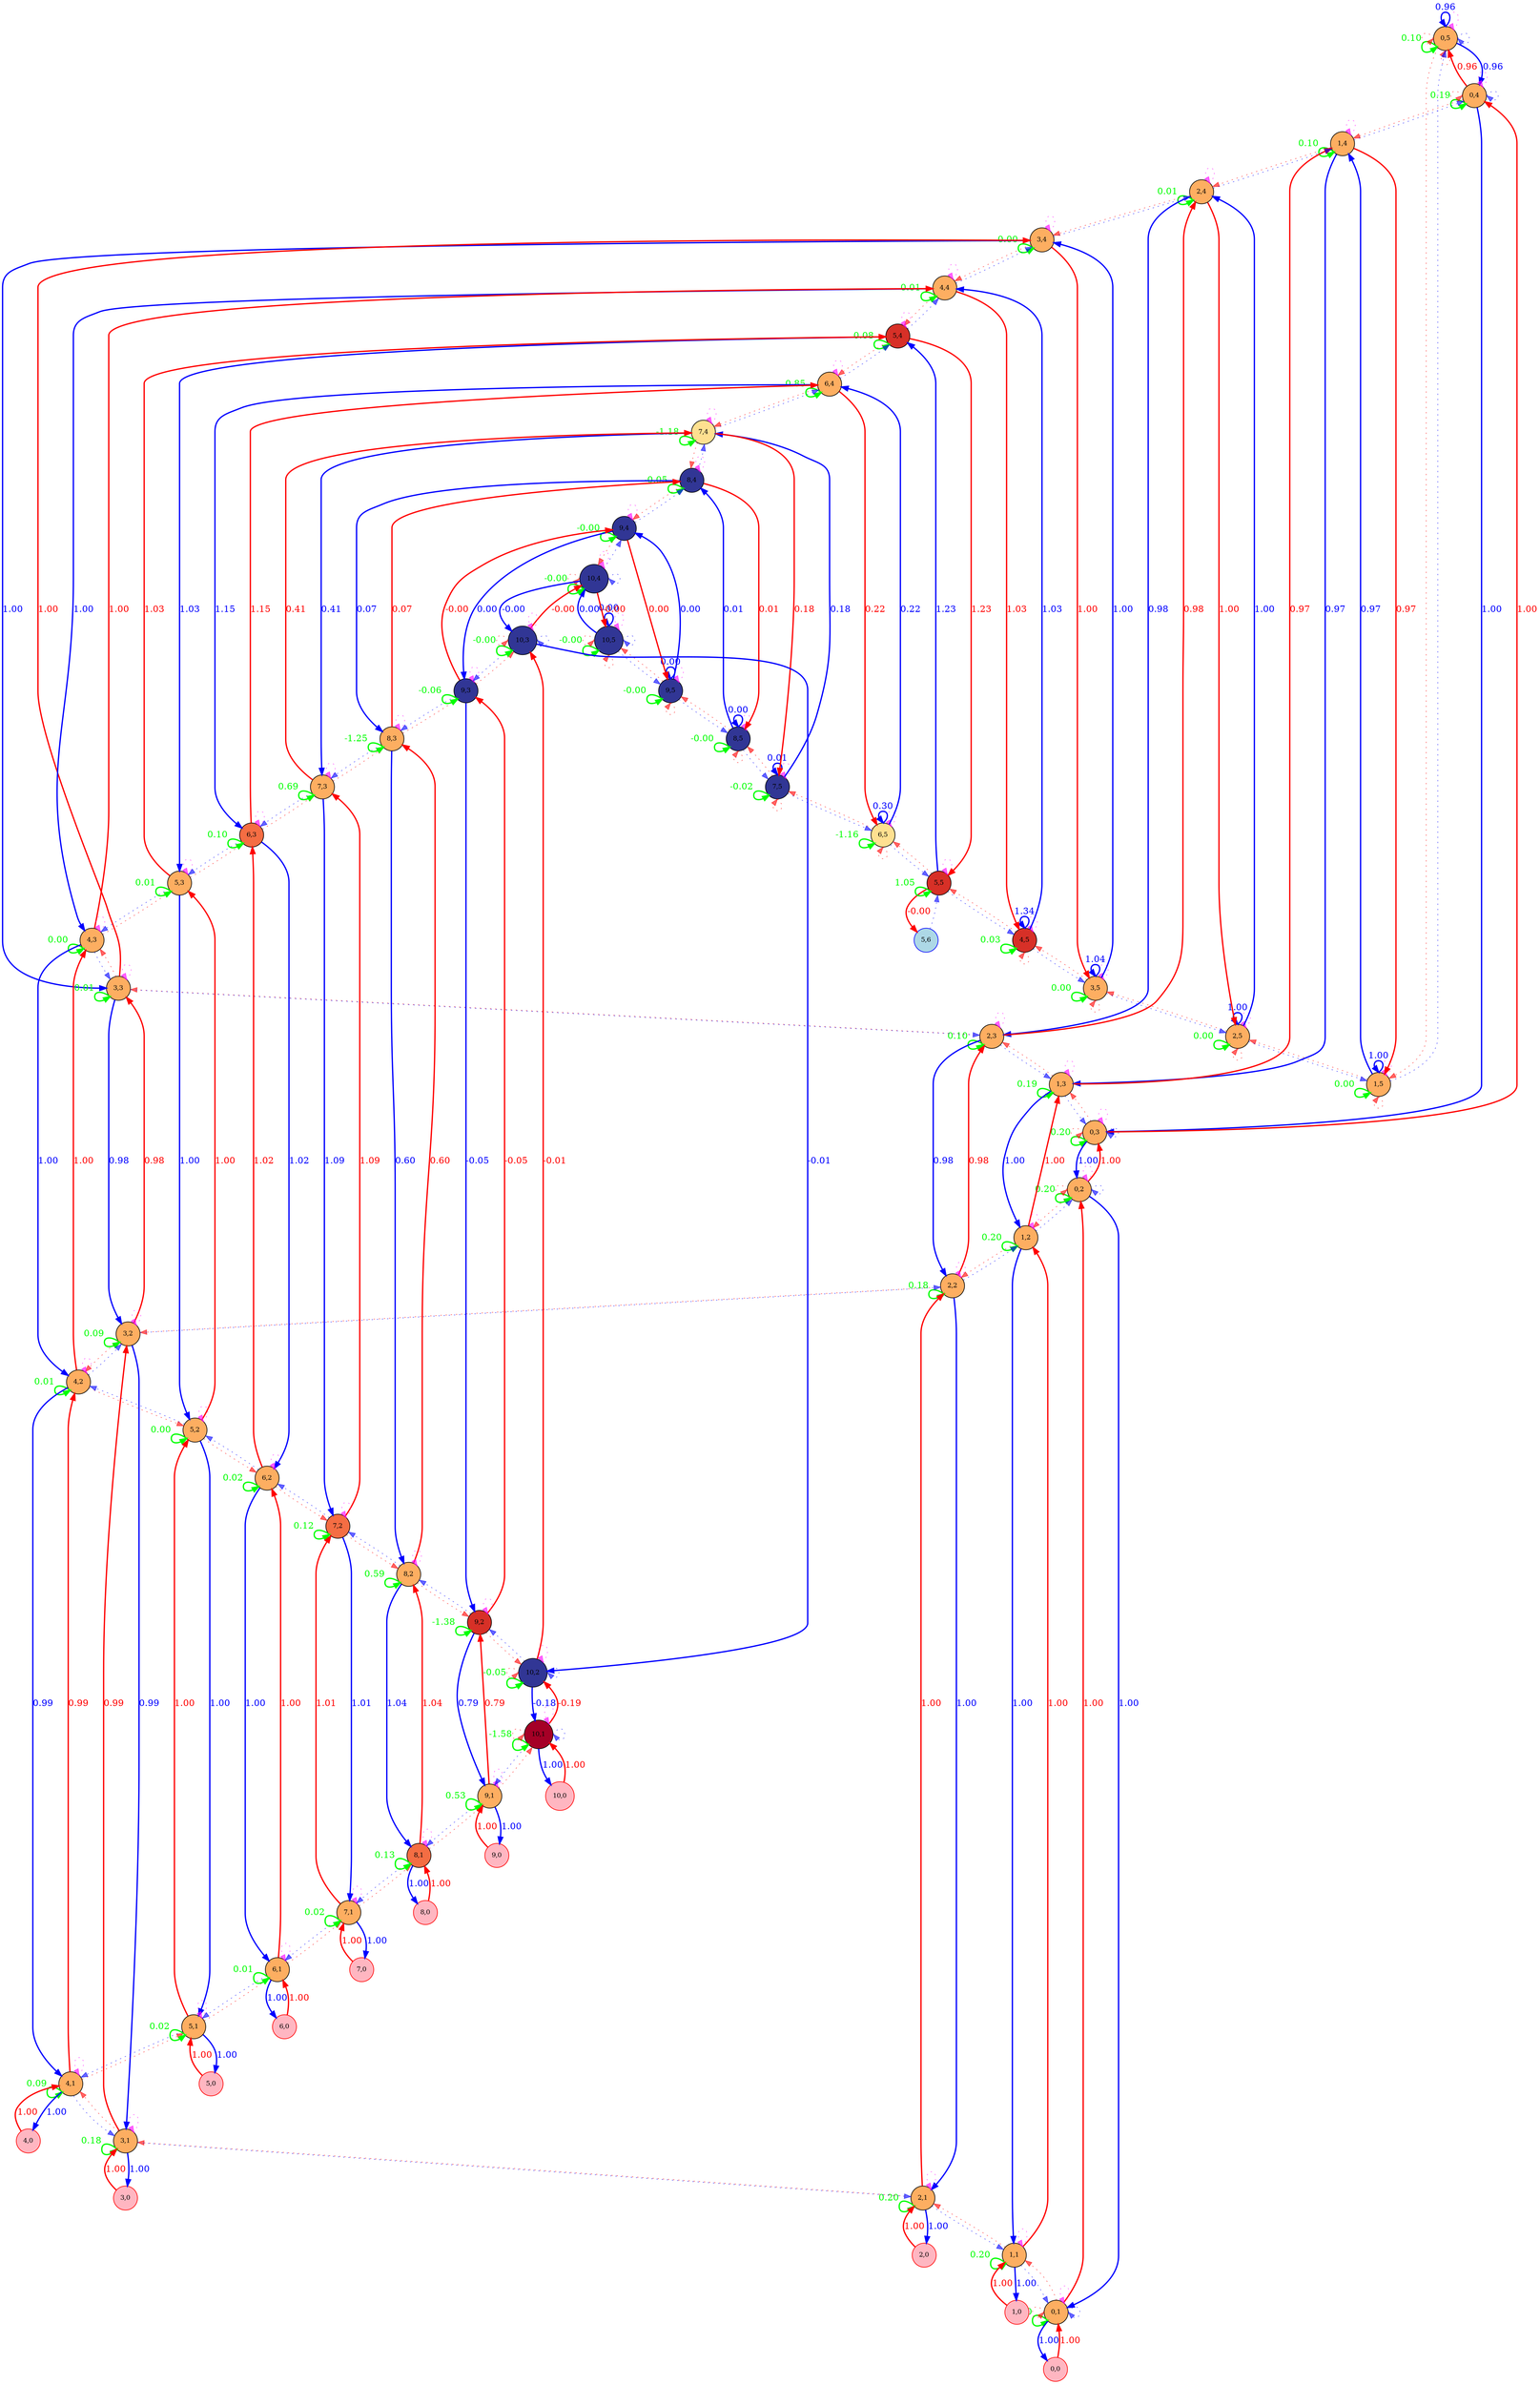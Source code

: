 digraph {
	splines=true
	"0,5" [label="0,5" color=black colorscheme=rdylbu10 fillcolor=4 fontsize=10 pos="0,5!" shape=circle style=filled]
	"0,4" [label="0,4" color=black colorscheme=rdylbu10 fillcolor=4 fontsize=10 pos="0,4!" shape=circle style=filled]
	"0,3" [label="0,3" color=black colorscheme=rdylbu10 fillcolor=4 fontsize=10 pos="0,3!" shape=circle style=filled]
	"0,2" [label="0,2" color=black colorscheme=rdylbu10 fillcolor=4 fontsize=10 pos="0,2!" shape=circle style=filled]
	"0,1" [label="0,1" color=black colorscheme=rdylbu10 fillcolor=4 fontsize=10 pos="0,1!" shape=circle style=filled]
	"0,0" [label="0,0" color=red fillcolor=lightpink fontsize=10 pos="0,0!" shape=circle style=filled]
	"1,5" [label="1,5" color=black colorscheme=rdylbu10 fillcolor=4 fontsize=10 pos="1,5!" shape=circle style=filled]
	"1,4" [label="1,4" color=black colorscheme=rdylbu10 fillcolor=4 fontsize=10 pos="1,4!" shape=circle style=filled]
	"1,3" [label="1,3" color=black colorscheme=rdylbu10 fillcolor=4 fontsize=10 pos="1,3!" shape=circle style=filled]
	"1,2" [label="1,2" color=black colorscheme=rdylbu10 fillcolor=4 fontsize=10 pos="1,2!" shape=circle style=filled]
	"1,1" [label="1,1" color=black colorscheme=rdylbu10 fillcolor=4 fontsize=10 pos="1,1!" shape=circle style=filled]
	"1,0" [label="1,0" color=red fillcolor=lightpink fontsize=10 pos="1,0!" shape=circle style=filled]
	"2,5" [label="2,5" color=black colorscheme=rdylbu10 fillcolor=4 fontsize=10 pos="2,5!" shape=circle style=filled]
	"2,4" [label="2,4" color=black colorscheme=rdylbu10 fillcolor=4 fontsize=10 pos="2,4!" shape=circle style=filled]
	"2,3" [label="2,3" color=black colorscheme=rdylbu10 fillcolor=4 fontsize=10 pos="2,3!" shape=circle style=filled]
	"2,2" [label="2,2" color=black colorscheme=rdylbu10 fillcolor=4 fontsize=10 pos="2,2!" shape=circle style=filled]
	"2,1" [label="2,1" color=black colorscheme=rdylbu10 fillcolor=4 fontsize=10 pos="2,1!" shape=circle style=filled]
	"2,0" [label="2,0" color=red fillcolor=lightpink fontsize=10 pos="2,0!" shape=circle style=filled]
	"3,5" [label="3,5" color=black colorscheme=rdylbu10 fillcolor=4 fontsize=10 pos="3,5!" shape=circle style=filled]
	"3,4" [label="3,4" color=black colorscheme=rdylbu10 fillcolor=4 fontsize=10 pos="3,4!" shape=circle style=filled]
	"3,3" [label="3,3" color=black colorscheme=rdylbu10 fillcolor=4 fontsize=10 pos="3,3!" shape=circle style=filled]
	"3,2" [label="3,2" color=black colorscheme=rdylbu10 fillcolor=4 fontsize=10 pos="3,2!" shape=circle style=filled]
	"3,1" [label="3,1" color=black colorscheme=rdylbu10 fillcolor=4 fontsize=10 pos="3,1!" shape=circle style=filled]
	"3,0" [label="3,0" color=red fillcolor=lightpink fontsize=10 pos="3,0!" shape=circle style=filled]
	"4,5" [label="4,5" color=black colorscheme=rdylbu10 fillcolor=2 fontsize=10 pos="4,5!" shape=circle style=filled]
	"4,4" [label="4,4" color=black colorscheme=rdylbu10 fillcolor=4 fontsize=10 pos="4,4!" shape=circle style=filled]
	"4,3" [label="4,3" color=black colorscheme=rdylbu10 fillcolor=4 fontsize=10 pos="4,3!" shape=circle style=filled]
	"4,2" [label="4,2" color=black colorscheme=rdylbu10 fillcolor=4 fontsize=10 pos="4,2!" shape=circle style=filled]
	"4,1" [label="4,1" color=black colorscheme=rdylbu10 fillcolor=4 fontsize=10 pos="4,1!" shape=circle style=filled]
	"4,0" [label="4,0" color=red fillcolor=lightpink fontsize=10 pos="4,0!" shape=circle style=filled]
	"5,6" [label="5,6" color=blue fillcolor=lightblue fontsize=10 pos="5,6!" shape=circle style=filled]
	"5,5" [label="5,5" color=black colorscheme=rdylbu10 fillcolor=2 fontsize=10 pos="5,5!" shape=circle style=filled]
	"5,4" [label="5,4" color=black colorscheme=rdylbu10 fillcolor=2 fontsize=10 pos="5,4!" shape=circle style=filled]
	"5,3" [label="5,3" color=black colorscheme=rdylbu10 fillcolor=4 fontsize=10 pos="5,3!" shape=circle style=filled]
	"5,2" [label="5,2" color=black colorscheme=rdylbu10 fillcolor=4 fontsize=10 pos="5,2!" shape=circle style=filled]
	"5,1" [label="5,1" color=black colorscheme=rdylbu10 fillcolor=4 fontsize=10 pos="5,1!" shape=circle style=filled]
	"5,0" [label="5,0" color=red fillcolor=lightpink fontsize=10 pos="5,0!" shape=circle style=filled]
	"6,5" [label="6,5" color=black colorscheme=rdylbu10 fillcolor=5 fontsize=10 pos="6,5!" shape=circle style=filled]
	"6,4" [label="6,4" color=black colorscheme=rdylbu10 fillcolor=4 fontsize=10 pos="6,4!" shape=circle style=filled]
	"6,3" [label="6,3" color=black colorscheme=rdylbu10 fillcolor=3 fontsize=10 pos="6,3!" shape=circle style=filled]
	"6,2" [label="6,2" color=black colorscheme=rdylbu10 fillcolor=4 fontsize=10 pos="6,2!" shape=circle style=filled]
	"6,1" [label="6,1" color=black colorscheme=rdylbu10 fillcolor=4 fontsize=10 pos="6,1!" shape=circle style=filled]
	"6,0" [label="6,0" color=red fillcolor=lightpink fontsize=10 pos="6,0!" shape=circle style=filled]
	"7,5" [label="7,5" color=black colorscheme=rdylbu10 fillcolor=10 fontsize=10 pos="7,5!" shape=circle style=filled]
	"7,4" [label="7,4" color=black colorscheme=rdylbu10 fillcolor=5 fontsize=10 pos="7,4!" shape=circle style=filled]
	"7,3" [label="7,3" color=black colorscheme=rdylbu10 fillcolor=4 fontsize=10 pos="7,3!" shape=circle style=filled]
	"7,2" [label="7,2" color=black colorscheme=rdylbu10 fillcolor=3 fontsize=10 pos="7,2!" shape=circle style=filled]
	"7,1" [label="7,1" color=black colorscheme=rdylbu10 fillcolor=4 fontsize=10 pos="7,1!" shape=circle style=filled]
	"7,0" [label="7,0" color=red fillcolor=lightpink fontsize=10 pos="7,0!" shape=circle style=filled]
	"8,5" [label="8,5" color=black colorscheme=rdylbu10 fillcolor=10 fontsize=10 pos="8,5!" shape=circle style=filled]
	"8,4" [label="8,4" color=black colorscheme=rdylbu10 fillcolor=10 fontsize=10 pos="8,4!" shape=circle style=filled]
	"8,3" [label="8,3" color=black colorscheme=rdylbu10 fillcolor=4 fontsize=10 pos="8,3!" shape=circle style=filled]
	"8,2" [label="8,2" color=black colorscheme=rdylbu10 fillcolor=4 fontsize=10 pos="8,2!" shape=circle style=filled]
	"8,1" [label="8,1" color=black colorscheme=rdylbu10 fillcolor=3 fontsize=10 pos="8,1!" shape=circle style=filled]
	"8,0" [label="8,0" color=red fillcolor=lightpink fontsize=10 pos="8,0!" shape=circle style=filled]
	"9,5" [label="9,5" color=black colorscheme=rdylbu10 fillcolor=10 fontsize=10 pos="9,5!" shape=circle style=filled]
	"9,4" [label="9,4" color=black colorscheme=rdylbu10 fillcolor=10 fontsize=10 pos="9,4!" shape=circle style=filled]
	"9,3" [label="9,3" color=black colorscheme=rdylbu10 fillcolor=10 fontsize=10 pos="9,3!" shape=circle style=filled]
	"9,2" [label="9,2" color=black colorscheme=rdylbu10 fillcolor=2 fontsize=10 pos="9,2!" shape=circle style=filled]
	"9,1" [label="9,1" color=black colorscheme=rdylbu10 fillcolor=4 fontsize=10 pos="9,1!" shape=circle style=filled]
	"9,0" [label="9,0" color=red fillcolor=lightpink fontsize=10 pos="9,0!" shape=circle style=filled]
	"10,5" [label="10,5" color=black colorscheme=rdylbu10 fillcolor=10 fontsize=10 pos="10,5!" shape=circle style=filled]
	"10,4" [label="10,4" color=black colorscheme=rdylbu10 fillcolor=10 fontsize=10 pos="10,4!" shape=circle style=filled]
	"10,3" [label="10,3" color=black colorscheme=rdylbu10 fillcolor=10 fontsize=10 pos="10,3!" shape=circle style=filled]
	"10,2" [label="10,2" color=black colorscheme=rdylbu10 fillcolor=10 fontsize=10 pos="10,2!" shape=circle style=filled]
	"10,1" [label="10,1" color=black colorscheme=rdylbu10 fillcolor=1 fontsize=10 pos="10,1!" shape=circle style=filled]
	"10,0" [label="10,0" color=red fillcolor=lightpink fontsize=10 pos="10,0!" shape=circle style=filled]
	"0,5" -> "0,5" [label="" color="#ff00ff99" fontcolor="#ff00ff99" headport=ne style=dotted tailport=ne]
	"0,5" -> "0,5" [label=0.10 color="#00ff00" fontcolor="#00ff00" headport=sw penwidth=2 style=solid tailport=sw]
	"0,5" -> "0,4" [label=0.96 color="#0000ff" fontcolor="#0000ff" penwidth=2 style=solid]
	"0,5" -> "1,5" [label="" color="#ff000099" fontcolor="#ff000099" style=dotted]
	"0,5" -> "0,5" [label="" color="#ff000099" fontcolor="#ff000099" headport=s style=dotted tailport=s]
	"0,5" -> "0,5" [label=0.96 color="#0000ff" fontcolor="#0000ff" headport=n penwidth=2 style=solid tailport=n]
	"0,5" -> "0,5" [label="" color="#0000ff99" fontcolor="#0000ff99" headport=e style=dotted tailport=e]
	"0,5" -> "0,5" [label="" color="#ff000099" fontcolor="#ff000099" headport=w style=dotted tailport=w]
	"0,4" -> "0,5" [label=0.96 color="#ff0000" fontcolor="#ff0000" penwidth=2 style=solid]
	"0,4" -> "0,4" [label="" color="#ff00ff99" fontcolor="#ff00ff99" headport=ne style=dotted tailport=ne]
	"0,4" -> "0,4" [label=0.19 color="#00ff00" fontcolor="#00ff00" headport=sw penwidth=2 style=solid tailport=sw]
	"0,4" -> "0,3" [label=1.00 color="#0000ff" fontcolor="#0000ff" penwidth=2 style=solid]
	"0,4" -> "1,4" [label="" color="#ff000099" fontcolor="#ff000099" style=dotted]
	"0,4" -> "0,4" [label="" color="#0000ff99" fontcolor="#0000ff99" headport=e style=dotted tailport=e]
	"0,4" -> "0,4" [label="" color="#ff000099" fontcolor="#ff000099" headport=w style=dotted tailport=w]
	"0,3" -> "0,4" [label=1.00 color="#ff0000" fontcolor="#ff0000" penwidth=2 style=solid]
	"0,3" -> "0,3" [label="" color="#ff00ff99" fontcolor="#ff00ff99" headport=ne style=dotted tailport=ne]
	"0,3" -> "0,3" [label=0.20 color="#00ff00" fontcolor="#00ff00" headport=sw penwidth=2 style=solid tailport=sw]
	"0,3" -> "0,2" [label=1.00 color="#0000ff" fontcolor="#0000ff" penwidth=2 style=solid]
	"0,3" -> "1,3" [label="" color="#ff000099" fontcolor="#ff000099" style=dotted]
	"0,3" -> "0,3" [label="" color="#0000ff99" fontcolor="#0000ff99" headport=e style=dotted tailport=e]
	"0,3" -> "0,3" [label="" color="#ff000099" fontcolor="#ff000099" headport=w style=dotted tailport=w]
	"0,2" -> "0,3" [label=1.00 color="#ff0000" fontcolor="#ff0000" penwidth=2 style=solid]
	"0,2" -> "0,2" [label="" color="#ff00ff99" fontcolor="#ff00ff99" headport=ne style=dotted tailport=ne]
	"0,2" -> "0,2" [label=0.20 color="#00ff00" fontcolor="#00ff00" headport=sw penwidth=2 style=solid tailport=sw]
	"0,2" -> "0,1" [label=1.00 color="#0000ff" fontcolor="#0000ff" penwidth=2 style=solid]
	"0,2" -> "1,2" [label="" color="#ff000099" fontcolor="#ff000099" style=dotted]
	"0,2" -> "0,2" [label="" color="#0000ff99" fontcolor="#0000ff99" headport=e style=dotted tailport=e]
	"0,2" -> "0,2" [label="" color="#ff000099" fontcolor="#ff000099" headport=w style=dotted tailport=w]
	"0,1" -> "0,2" [label=1.00 color="#ff0000" fontcolor="#ff0000" penwidth=2 style=solid]
	"0,1" -> "0,1" [label="" color="#ff00ff99" fontcolor="#ff00ff99" headport=ne style=dotted tailport=ne]
	"0,1" -> "0,1" [label=0.20 color="#00ff00" fontcolor="#00ff00" headport=sw penwidth=2 style=solid tailport=sw]
	"0,1" -> "0,0" [label=1.00 color="#0000ff" fontcolor="#0000ff" penwidth=2 style=solid]
	"0,1" -> "1,1" [label="" color="#ff000099" fontcolor="#ff000099" style=dotted]
	"0,1" -> "0,1" [label="" color="#0000ff99" fontcolor="#0000ff99" headport=e style=dotted tailport=e]
	"0,1" -> "0,1" [label="" color="#ff000099" fontcolor="#ff000099" headport=w style=dotted tailport=w]
	"0,0" -> "0,1" [label=1.00 color="#ff0000" fontcolor="#ff0000" penwidth=2 style=solid]
	"1,5" -> "0,5" [label="" color="#0000ff99" fontcolor="#0000ff99" style=dotted]
	"1,5" -> "1,5" [label="" color="#ff00ff99" fontcolor="#ff00ff99" headport=ne style=dotted tailport=ne]
	"1,5" -> "1,5" [label=0.00 color="#00ff00" fontcolor="#00ff00" headport=sw penwidth=2 style=solid tailport=sw]
	"1,5" -> "1,4" [label=0.97 color="#0000ff" fontcolor="#0000ff" penwidth=2 style=solid]
	"1,5" -> "2,5" [label="" color="#ff000099" fontcolor="#ff000099" style=dotted]
	"1,5" -> "1,5" [label="" color="#ff000099" fontcolor="#ff000099" headport=s style=dotted tailport=s]
	"1,5" -> "1,5" [label=1.00 color="#0000ff" fontcolor="#0000ff" headport=n penwidth=2 style=solid tailport=n]
	"1,4" -> "0,4" [label="" color="#0000ff99" fontcolor="#0000ff99" style=dotted]
	"1,4" -> "1,5" [label=0.97 color="#ff0000" fontcolor="#ff0000" penwidth=2 style=solid]
	"1,4" -> "1,4" [label="" color="#ff00ff99" fontcolor="#ff00ff99" headport=ne style=dotted tailport=ne]
	"1,4" -> "1,4" [label=0.10 color="#00ff00" fontcolor="#00ff00" headport=sw penwidth=2 style=solid tailport=sw]
	"1,4" -> "1,3" [label=0.97 color="#0000ff" fontcolor="#0000ff" penwidth=2 style=solid]
	"1,4" -> "2,4" [label="" color="#ff000099" fontcolor="#ff000099" style=dotted]
	"1,3" -> "0,3" [label="" color="#0000ff99" fontcolor="#0000ff99" style=dotted]
	"1,3" -> "1,4" [label=0.97 color="#ff0000" fontcolor="#ff0000" penwidth=2 style=solid]
	"1,3" -> "1,3" [label="" color="#ff00ff99" fontcolor="#ff00ff99" headport=ne style=dotted tailport=ne]
	"1,3" -> "1,3" [label=0.19 color="#00ff00" fontcolor="#00ff00" headport=sw penwidth=2 style=solid tailport=sw]
	"1,3" -> "1,2" [label=1.00 color="#0000ff" fontcolor="#0000ff" penwidth=2 style=solid]
	"1,3" -> "2,3" [label="" color="#ff000099" fontcolor="#ff000099" style=dotted]
	"1,2" -> "0,2" [label="" color="#0000ff99" fontcolor="#0000ff99" style=dotted]
	"1,2" -> "1,3" [label=1.00 color="#ff0000" fontcolor="#ff0000" penwidth=2 style=solid]
	"1,2" -> "1,2" [label="" color="#ff00ff99" fontcolor="#ff00ff99" headport=ne style=dotted tailport=ne]
	"1,2" -> "1,2" [label=0.20 color="#00ff00" fontcolor="#00ff00" headport=sw penwidth=2 style=solid tailport=sw]
	"1,2" -> "1,1" [label=1.00 color="#0000ff" fontcolor="#0000ff" penwidth=2 style=solid]
	"1,2" -> "2,2" [label="" color="#ff000099" fontcolor="#ff000099" style=dotted]
	"1,1" -> "0,1" [label="" color="#0000ff99" fontcolor="#0000ff99" style=dotted]
	"1,1" -> "1,2" [label=1.00 color="#ff0000" fontcolor="#ff0000" penwidth=2 style=solid]
	"1,1" -> "1,1" [label="" color="#ff00ff99" fontcolor="#ff00ff99" headport=ne style=dotted tailport=ne]
	"1,1" -> "1,1" [label=0.20 color="#00ff00" fontcolor="#00ff00" headport=sw penwidth=2 style=solid tailport=sw]
	"1,1" -> "1,0" [label=1.00 color="#0000ff" fontcolor="#0000ff" penwidth=2 style=solid]
	"1,1" -> "2,1" [label="" color="#ff000099" fontcolor="#ff000099" style=dotted]
	"1,0" -> "1,1" [label=1.00 color="#ff0000" fontcolor="#ff0000" penwidth=2 style=solid]
	"2,5" -> "1,5" [label="" color="#0000ff99" fontcolor="#0000ff99" style=dotted]
	"2,5" -> "2,5" [label="" color="#ff00ff99" fontcolor="#ff00ff99" headport=ne style=dotted tailport=ne]
	"2,5" -> "2,5" [label=0.00 color="#00ff00" fontcolor="#00ff00" headport=sw penwidth=2 style=solid tailport=sw]
	"2,5" -> "2,4" [label=1.00 color="#0000ff" fontcolor="#0000ff" penwidth=2 style=solid]
	"2,5" -> "3,5" [label="" color="#ff000099" fontcolor="#ff000099" style=dotted]
	"2,5" -> "2,5" [label="" color="#ff000099" fontcolor="#ff000099" headport=s style=dotted tailport=s]
	"2,5" -> "2,5" [label=1.00 color="#0000ff" fontcolor="#0000ff" headport=n penwidth=2 style=solid tailport=n]
	"2,4" -> "1,4" [label="" color="#0000ff99" fontcolor="#0000ff99" style=dotted]
	"2,4" -> "2,5" [label=1.00 color="#ff0000" fontcolor="#ff0000" penwidth=2 style=solid]
	"2,4" -> "2,4" [label="" color="#ff00ff99" fontcolor="#ff00ff99" headport=ne style=dotted tailport=ne]
	"2,4" -> "2,4" [label=0.01 color="#00ff00" fontcolor="#00ff00" headport=sw penwidth=2 style=solid tailport=sw]
	"2,4" -> "2,3" [label=0.98 color="#0000ff" fontcolor="#0000ff" penwidth=2 style=solid]
	"2,4" -> "3,4" [label="" color="#ff000099" fontcolor="#ff000099" style=dotted]
	"2,3" -> "1,3" [label="" color="#0000ff99" fontcolor="#0000ff99" style=dotted]
	"2,3" -> "2,4" [label=0.98 color="#ff0000" fontcolor="#ff0000" penwidth=2 style=solid]
	"2,3" -> "2,3" [label="" color="#ff00ff99" fontcolor="#ff00ff99" headport=ne style=dotted tailport=ne]
	"2,3" -> "2,3" [label=0.10 color="#00ff00" fontcolor="#00ff00" headport=sw penwidth=2 style=solid tailport=sw]
	"2,3" -> "2,2" [label=0.98 color="#0000ff" fontcolor="#0000ff" penwidth=2 style=solid]
	"2,3" -> "3,3" [label="" color="#ff000099" fontcolor="#ff000099" style=dotted]
	"2,2" -> "1,2" [label="" color="#0000ff99" fontcolor="#0000ff99" style=dotted]
	"2,2" -> "2,3" [label=0.98 color="#ff0000" fontcolor="#ff0000" penwidth=2 style=solid]
	"2,2" -> "2,2" [label="" color="#ff00ff99" fontcolor="#ff00ff99" headport=ne style=dotted tailport=ne]
	"2,2" -> "2,2" [label=0.18 color="#00ff00" fontcolor="#00ff00" headport=sw penwidth=2 style=solid tailport=sw]
	"2,2" -> "2,1" [label=1.00 color="#0000ff" fontcolor="#0000ff" penwidth=2 style=solid]
	"2,2" -> "3,2" [label="" color="#ff000099" fontcolor="#ff000099" style=dotted]
	"2,1" -> "1,1" [label="" color="#0000ff99" fontcolor="#0000ff99" style=dotted]
	"2,1" -> "2,2" [label=1.00 color="#ff0000" fontcolor="#ff0000" penwidth=2 style=solid]
	"2,1" -> "2,1" [label="" color="#ff00ff99" fontcolor="#ff00ff99" headport=ne style=dotted tailport=ne]
	"2,1" -> "2,1" [label=0.20 color="#00ff00" fontcolor="#00ff00" headport=sw penwidth=2 style=solid tailport=sw]
	"2,1" -> "2,0" [label=1.00 color="#0000ff" fontcolor="#0000ff" penwidth=2 style=solid]
	"2,1" -> "3,1" [label="" color="#ff000099" fontcolor="#ff000099" style=dotted]
	"2,0" -> "2,1" [label=1.00 color="#ff0000" fontcolor="#ff0000" penwidth=2 style=solid]
	"3,5" -> "2,5" [label="" color="#0000ff99" fontcolor="#0000ff99" style=dotted]
	"3,5" -> "3,5" [label="" color="#ff00ff99" fontcolor="#ff00ff99" headport=ne style=dotted tailport=ne]
	"3,5" -> "3,5" [label=0.00 color="#00ff00" fontcolor="#00ff00" headport=sw penwidth=2 style=solid tailport=sw]
	"3,5" -> "3,4" [label=1.00 color="#0000ff" fontcolor="#0000ff" penwidth=2 style=solid]
	"3,5" -> "4,5" [label="" color="#ff000099" fontcolor="#ff000099" style=dotted]
	"3,5" -> "3,5" [label="" color="#ff000099" fontcolor="#ff000099" headport=s style=dotted tailport=s]
	"3,5" -> "3,5" [label=1.04 color="#0000ff" fontcolor="#0000ff" headport=n penwidth=2 style=solid tailport=n]
	"3,4" -> "2,4" [label="" color="#0000ff99" fontcolor="#0000ff99" style=dotted]
	"3,4" -> "3,5" [label=1.00 color="#ff0000" fontcolor="#ff0000" penwidth=2 style=solid]
	"3,4" -> "3,4" [label="" color="#ff00ff99" fontcolor="#ff00ff99" headport=ne style=dotted tailport=ne]
	"3,4" -> "3,4" [label=0.00 color="#00ff00" fontcolor="#00ff00" headport=sw penwidth=2 style=solid tailport=sw]
	"3,4" -> "3,3" [label=1.00 color="#0000ff" fontcolor="#0000ff" penwidth=2 style=solid]
	"3,4" -> "4,4" [label="" color="#ff000099" fontcolor="#ff000099" style=dotted]
	"3,3" -> "2,3" [label="" color="#0000ff99" fontcolor="#0000ff99" style=dotted]
	"3,3" -> "3,4" [label=1.00 color="#ff0000" fontcolor="#ff0000" penwidth=2 style=solid]
	"3,3" -> "3,3" [label="" color="#ff00ff99" fontcolor="#ff00ff99" headport=ne style=dotted tailport=ne]
	"3,3" -> "3,3" [label=0.01 color="#00ff00" fontcolor="#00ff00" headport=sw penwidth=2 style=solid tailport=sw]
	"3,3" -> "3,2" [label=0.98 color="#0000ff" fontcolor="#0000ff" penwidth=2 style=solid]
	"3,3" -> "4,3" [label="" color="#ff000099" fontcolor="#ff000099" style=dotted]
	"3,2" -> "2,2" [label="" color="#0000ff99" fontcolor="#0000ff99" style=dotted]
	"3,2" -> "3,3" [label=0.98 color="#ff0000" fontcolor="#ff0000" penwidth=2 style=solid]
	"3,2" -> "3,2" [label="" color="#ff00ff99" fontcolor="#ff00ff99" headport=ne style=dotted tailport=ne]
	"3,2" -> "3,2" [label=0.09 color="#00ff00" fontcolor="#00ff00" headport=sw penwidth=2 style=solid tailport=sw]
	"3,2" -> "3,1" [label=0.99 color="#0000ff" fontcolor="#0000ff" penwidth=2 style=solid]
	"3,2" -> "4,2" [label="" color="#ff000099" fontcolor="#ff000099" style=dotted]
	"3,1" -> "2,1" [label="" color="#0000ff99" fontcolor="#0000ff99" style=dotted]
	"3,1" -> "3,2" [label=0.99 color="#ff0000" fontcolor="#ff0000" penwidth=2 style=solid]
	"3,1" -> "3,1" [label="" color="#ff00ff99" fontcolor="#ff00ff99" headport=ne style=dotted tailport=ne]
	"3,1" -> "3,1" [label=0.18 color="#00ff00" fontcolor="#00ff00" headport=sw penwidth=2 style=solid tailport=sw]
	"3,1" -> "3,0" [label=1.00 color="#0000ff" fontcolor="#0000ff" penwidth=2 style=solid]
	"3,1" -> "4,1" [label="" color="#ff000099" fontcolor="#ff000099" style=dotted]
	"3,0" -> "3,1" [label=1.00 color="#ff0000" fontcolor="#ff0000" penwidth=2 style=solid]
	"4,5" -> "3,5" [label="" color="#0000ff99" fontcolor="#0000ff99" style=dotted]
	"4,5" -> "4,5" [label="" color="#ff00ff99" fontcolor="#ff00ff99" headport=ne style=dotted tailport=ne]
	"4,5" -> "4,5" [label=0.03 color="#00ff00" fontcolor="#00ff00" headport=sw penwidth=2 style=solid tailport=sw]
	"4,5" -> "4,4" [label=1.03 color="#0000ff" fontcolor="#0000ff" penwidth=2 style=solid]
	"4,5" -> "5,5" [label="" color="#ff000099" fontcolor="#ff000099" style=dotted]
	"4,5" -> "4,5" [label="" color="#ff000099" fontcolor="#ff000099" headport=s style=dotted tailport=s]
	"4,5" -> "4,5" [label=1.34 color="#0000ff" fontcolor="#0000ff" headport=n penwidth=2 style=solid tailport=n]
	"4,4" -> "3,4" [label="" color="#0000ff99" fontcolor="#0000ff99" style=dotted]
	"4,4" -> "4,5" [label=1.03 color="#ff0000" fontcolor="#ff0000" penwidth=2 style=solid]
	"4,4" -> "4,4" [label="" color="#ff00ff99" fontcolor="#ff00ff99" headport=ne style=dotted tailport=ne]
	"4,4" -> "4,4" [label=0.01 color="#00ff00" fontcolor="#00ff00" headport=sw penwidth=2 style=solid tailport=sw]
	"4,4" -> "4,3" [label=1.00 color="#0000ff" fontcolor="#0000ff" penwidth=2 style=solid]
	"4,4" -> "5,4" [label="" color="#ff000099" fontcolor="#ff000099" style=dotted]
	"4,3" -> "3,3" [label="" color="#0000ff99" fontcolor="#0000ff99" style=dotted]
	"4,3" -> "4,4" [label=1.00 color="#ff0000" fontcolor="#ff0000" penwidth=2 style=solid]
	"4,3" -> "4,3" [label="" color="#ff00ff99" fontcolor="#ff00ff99" headport=ne style=dotted tailport=ne]
	"4,3" -> "4,3" [label=0.00 color="#00ff00" fontcolor="#00ff00" headport=sw penwidth=2 style=solid tailport=sw]
	"4,3" -> "4,2" [label=1.00 color="#0000ff" fontcolor="#0000ff" penwidth=2 style=solid]
	"4,3" -> "5,3" [label="" color="#ff000099" fontcolor="#ff000099" style=dotted]
	"4,2" -> "3,2" [label="" color="#0000ff99" fontcolor="#0000ff99" style=dotted]
	"4,2" -> "4,3" [label=1.00 color="#ff0000" fontcolor="#ff0000" penwidth=2 style=solid]
	"4,2" -> "4,2" [label="" color="#ff00ff99" fontcolor="#ff00ff99" headport=ne style=dotted tailport=ne]
	"4,2" -> "4,2" [label=0.01 color="#00ff00" fontcolor="#00ff00" headport=sw penwidth=2 style=solid tailport=sw]
	"4,2" -> "4,1" [label=0.99 color="#0000ff" fontcolor="#0000ff" penwidth=2 style=solid]
	"4,2" -> "5,2" [label="" color="#ff000099" fontcolor="#ff000099" style=dotted]
	"4,1" -> "3,1" [label="" color="#0000ff99" fontcolor="#0000ff99" style=dotted]
	"4,1" -> "4,2" [label=0.99 color="#ff0000" fontcolor="#ff0000" penwidth=2 style=solid]
	"4,1" -> "4,1" [label="" color="#ff00ff99" fontcolor="#ff00ff99" headport=ne style=dotted tailport=ne]
	"4,1" -> "4,1" [label=0.09 color="#00ff00" fontcolor="#00ff00" headport=sw penwidth=2 style=solid tailport=sw]
	"4,1" -> "4,0" [label=1.00 color="#0000ff" fontcolor="#0000ff" penwidth=2 style=solid]
	"4,1" -> "5,1" [label="" color="#ff000099" fontcolor="#ff000099" style=dotted]
	"4,0" -> "4,1" [label=1.00 color="#ff0000" fontcolor="#ff0000" penwidth=2 style=solid]
	"5,6" -> "5,5" [label="" color="#0000ff99" fontcolor="#0000ff99" style=dotted]
	"5,5" -> "4,5" [label="" color="#0000ff99" fontcolor="#0000ff99" style=dotted]
	"5,5" -> "5,6" [label=-0.00 color="#ff0000" fontcolor="#ff0000" penwidth=2 style=solid]
	"5,5" -> "5,5" [label="" color="#ff00ff99" fontcolor="#ff00ff99" headport=ne style=dotted tailport=ne]
	"5,5" -> "5,5" [label=1.05 color="#00ff00" fontcolor="#00ff00" headport=sw penwidth=2 style=solid tailport=sw]
	"5,5" -> "5,4" [label=1.23 color="#0000ff" fontcolor="#0000ff" penwidth=2 style=solid]
	"5,5" -> "6,5" [label="" color="#ff000099" fontcolor="#ff000099" style=dotted]
	"5,4" -> "4,4" [label="" color="#0000ff99" fontcolor="#0000ff99" style=dotted]
	"5,4" -> "5,5" [label=1.23 color="#ff0000" fontcolor="#ff0000" penwidth=2 style=solid]
	"5,4" -> "5,4" [label="" color="#ff00ff99" fontcolor="#ff00ff99" headport=ne style=dotted tailport=ne]
	"5,4" -> "5,4" [label=0.08 color="#00ff00" fontcolor="#00ff00" headport=sw penwidth=2 style=solid tailport=sw]
	"5,4" -> "5,3" [label=1.03 color="#0000ff" fontcolor="#0000ff" penwidth=2 style=solid]
	"5,4" -> "6,4" [label="" color="#ff000099" fontcolor="#ff000099" style=dotted]
	"5,3" -> "4,3" [label="" color="#0000ff99" fontcolor="#0000ff99" style=dotted]
	"5,3" -> "5,4" [label=1.03 color="#ff0000" fontcolor="#ff0000" penwidth=2 style=solid]
	"5,3" -> "5,3" [label="" color="#ff00ff99" fontcolor="#ff00ff99" headport=ne style=dotted tailport=ne]
	"5,3" -> "5,3" [label=0.01 color="#00ff00" fontcolor="#00ff00" headport=sw penwidth=2 style=solid tailport=sw]
	"5,3" -> "5,2" [label=1.00 color="#0000ff" fontcolor="#0000ff" penwidth=2 style=solid]
	"5,3" -> "6,3" [label="" color="#ff000099" fontcolor="#ff000099" style=dotted]
	"5,2" -> "4,2" [label="" color="#0000ff99" fontcolor="#0000ff99" style=dotted]
	"5,2" -> "5,3" [label=1.00 color="#ff0000" fontcolor="#ff0000" penwidth=2 style=solid]
	"5,2" -> "5,2" [label="" color="#ff00ff99" fontcolor="#ff00ff99" headport=ne style=dotted tailport=ne]
	"5,2" -> "5,2" [label=0.00 color="#00ff00" fontcolor="#00ff00" headport=sw penwidth=2 style=solid tailport=sw]
	"5,2" -> "5,1" [label=1.00 color="#0000ff" fontcolor="#0000ff" penwidth=2 style=solid]
	"5,2" -> "6,2" [label="" color="#ff000099" fontcolor="#ff000099" style=dotted]
	"5,1" -> "4,1" [label="" color="#0000ff99" fontcolor="#0000ff99" style=dotted]
	"5,1" -> "5,2" [label=1.00 color="#ff0000" fontcolor="#ff0000" penwidth=2 style=solid]
	"5,1" -> "5,1" [label="" color="#ff00ff99" fontcolor="#ff00ff99" headport=ne style=dotted tailport=ne]
	"5,1" -> "5,1" [label=0.02 color="#00ff00" fontcolor="#00ff00" headport=sw penwidth=2 style=solid tailport=sw]
	"5,1" -> "5,0" [label=1.00 color="#0000ff" fontcolor="#0000ff" penwidth=2 style=solid]
	"5,1" -> "6,1" [label="" color="#ff000099" fontcolor="#ff000099" style=dotted]
	"5,0" -> "5,1" [label=1.00 color="#ff0000" fontcolor="#ff0000" penwidth=2 style=solid]
	"6,5" -> "5,5" [label="" color="#0000ff99" fontcolor="#0000ff99" style=dotted]
	"6,5" -> "6,5" [label="" color="#ff00ff99" fontcolor="#ff00ff99" headport=ne style=dotted tailport=ne]
	"6,5" -> "6,5" [label=-1.16 color="#00ff00" fontcolor="#00ff00" headport=sw penwidth=2 style=solid tailport=sw]
	"6,5" -> "6,4" [label=0.22 color="#0000ff" fontcolor="#0000ff" penwidth=2 style=solid]
	"6,5" -> "7,5" [label="" color="#ff000099" fontcolor="#ff000099" style=dotted]
	"6,5" -> "6,5" [label="" color="#ff000099" fontcolor="#ff000099" headport=s style=dotted tailport=s]
	"6,5" -> "6,5" [label=0.30 color="#0000ff" fontcolor="#0000ff" headport=n penwidth=2 style=solid tailport=n]
	"6,4" -> "5,4" [label="" color="#0000ff99" fontcolor="#0000ff99" style=dotted]
	"6,4" -> "6,5" [label=0.22 color="#ff0000" fontcolor="#ff0000" penwidth=2 style=solid]
	"6,4" -> "6,4" [label="" color="#ff00ff99" fontcolor="#ff00ff99" headport=ne style=dotted tailport=ne]
	"6,4" -> "6,4" [label=0.85 color="#00ff00" fontcolor="#00ff00" headport=sw penwidth=2 style=solid tailport=sw]
	"6,4" -> "6,3" [label=1.15 color="#0000ff" fontcolor="#0000ff" penwidth=2 style=solid]
	"6,4" -> "7,4" [label="" color="#ff000099" fontcolor="#ff000099" style=dotted]
	"6,3" -> "5,3" [label="" color="#0000ff99" fontcolor="#0000ff99" style=dotted]
	"6,3" -> "6,4" [label=1.15 color="#ff0000" fontcolor="#ff0000" penwidth=2 style=solid]
	"6,3" -> "6,3" [label="" color="#ff00ff99" fontcolor="#ff00ff99" headport=ne style=dotted tailport=ne]
	"6,3" -> "6,3" [label=0.10 color="#00ff00" fontcolor="#00ff00" headport=sw penwidth=2 style=solid tailport=sw]
	"6,3" -> "6,2" [label=1.02 color="#0000ff" fontcolor="#0000ff" penwidth=2 style=solid]
	"6,3" -> "7,3" [label="" color="#ff000099" fontcolor="#ff000099" style=dotted]
	"6,2" -> "5,2" [label="" color="#0000ff99" fontcolor="#0000ff99" style=dotted]
	"6,2" -> "6,3" [label=1.02 color="#ff0000" fontcolor="#ff0000" penwidth=2 style=solid]
	"6,2" -> "6,2" [label="" color="#ff00ff99" fontcolor="#ff00ff99" headport=ne style=dotted tailport=ne]
	"6,2" -> "6,2" [label=0.02 color="#00ff00" fontcolor="#00ff00" headport=sw penwidth=2 style=solid tailport=sw]
	"6,2" -> "6,1" [label=1.00 color="#0000ff" fontcolor="#0000ff" penwidth=2 style=solid]
	"6,2" -> "7,2" [label="" color="#ff000099" fontcolor="#ff000099" style=dotted]
	"6,1" -> "5,1" [label="" color="#0000ff99" fontcolor="#0000ff99" style=dotted]
	"6,1" -> "6,2" [label=1.00 color="#ff0000" fontcolor="#ff0000" penwidth=2 style=solid]
	"6,1" -> "6,1" [label="" color="#ff00ff99" fontcolor="#ff00ff99" headport=ne style=dotted tailport=ne]
	"6,1" -> "6,1" [label=0.01 color="#00ff00" fontcolor="#00ff00" headport=sw penwidth=2 style=solid tailport=sw]
	"6,1" -> "6,0" [label=1.00 color="#0000ff" fontcolor="#0000ff" penwidth=2 style=solid]
	"6,1" -> "7,1" [label="" color="#ff000099" fontcolor="#ff000099" style=dotted]
	"6,0" -> "6,1" [label=1.00 color="#ff0000" fontcolor="#ff0000" penwidth=2 style=solid]
	"7,5" -> "6,5" [label="" color="#0000ff99" fontcolor="#0000ff99" style=dotted]
	"7,5" -> "7,5" [label="" color="#ff00ff99" fontcolor="#ff00ff99" headport=ne style=dotted tailport=ne]
	"7,5" -> "7,5" [label=-0.02 color="#00ff00" fontcolor="#00ff00" headport=sw penwidth=2 style=solid tailport=sw]
	"7,5" -> "7,4" [label=0.18 color="#0000ff" fontcolor="#0000ff" penwidth=2 style=solid]
	"7,5" -> "8,5" [label="" color="#ff000099" fontcolor="#ff000099" style=dotted]
	"7,5" -> "7,5" [label="" color="#ff000099" fontcolor="#ff000099" headport=s style=dotted tailport=s]
	"7,5" -> "7,5" [label=0.01 color="#0000ff" fontcolor="#0000ff" headport=n penwidth=2 style=solid tailport=n]
	"7,4" -> "6,4" [label="" color="#0000ff99" fontcolor="#0000ff99" style=dotted]
	"7,4" -> "7,5" [label=0.18 color="#ff0000" fontcolor="#ff0000" penwidth=2 style=solid]
	"7,4" -> "7,4" [label="" color="#ff00ff99" fontcolor="#ff00ff99" headport=ne style=dotted tailport=ne]
	"7,4" -> "7,4" [label=-1.18 color="#00ff00" fontcolor="#00ff00" headport=sw penwidth=2 style=solid tailport=sw]
	"7,4" -> "7,3" [label=0.41 color="#0000ff" fontcolor="#0000ff" penwidth=2 style=solid]
	"7,4" -> "8,4" [label="" color="#ff000099" fontcolor="#ff000099" style=dotted]
	"7,3" -> "6,3" [label="" color="#0000ff99" fontcolor="#0000ff99" style=dotted]
	"7,3" -> "7,4" [label=0.41 color="#ff0000" fontcolor="#ff0000" penwidth=2 style=solid]
	"7,3" -> "7,3" [label="" color="#ff00ff99" fontcolor="#ff00ff99" headport=ne style=dotted tailport=ne]
	"7,3" -> "7,3" [label=0.69 color="#00ff00" fontcolor="#00ff00" headport=sw penwidth=2 style=solid tailport=sw]
	"7,3" -> "7,2" [label=1.09 color="#0000ff" fontcolor="#0000ff" penwidth=2 style=solid]
	"7,3" -> "8,3" [label="" color="#ff000099" fontcolor="#ff000099" style=dotted]
	"7,2" -> "6,2" [label="" color="#0000ff99" fontcolor="#0000ff99" style=dotted]
	"7,2" -> "7,3" [label=1.09 color="#ff0000" fontcolor="#ff0000" penwidth=2 style=solid]
	"7,2" -> "7,2" [label="" color="#ff00ff99" fontcolor="#ff00ff99" headport=ne style=dotted tailport=ne]
	"7,2" -> "7,2" [label=0.12 color="#00ff00" fontcolor="#00ff00" headport=sw penwidth=2 style=solid tailport=sw]
	"7,2" -> "7,1" [label=1.01 color="#0000ff" fontcolor="#0000ff" penwidth=2 style=solid]
	"7,2" -> "8,2" [label="" color="#ff000099" fontcolor="#ff000099" style=dotted]
	"7,1" -> "6,1" [label="" color="#0000ff99" fontcolor="#0000ff99" style=dotted]
	"7,1" -> "7,2" [label=1.01 color="#ff0000" fontcolor="#ff0000" penwidth=2 style=solid]
	"7,1" -> "7,1" [label="" color="#ff00ff99" fontcolor="#ff00ff99" headport=ne style=dotted tailport=ne]
	"7,1" -> "7,1" [label=0.02 color="#00ff00" fontcolor="#00ff00" headport=sw penwidth=2 style=solid tailport=sw]
	"7,1" -> "7,0" [label=1.00 color="#0000ff" fontcolor="#0000ff" penwidth=2 style=solid]
	"7,1" -> "8,1" [label="" color="#ff000099" fontcolor="#ff000099" style=dotted]
	"7,0" -> "7,1" [label=1.00 color="#ff0000" fontcolor="#ff0000" penwidth=2 style=solid]
	"8,5" -> "7,5" [label="" color="#0000ff99" fontcolor="#0000ff99" style=dotted]
	"8,5" -> "8,5" [label="" color="#ff00ff99" fontcolor="#ff00ff99" headport=ne style=dotted tailport=ne]
	"8,5" -> "8,5" [label=-0.00 color="#00ff00" fontcolor="#00ff00" headport=sw penwidth=2 style=solid tailport=sw]
	"8,5" -> "8,4" [label=0.01 color="#0000ff" fontcolor="#0000ff" penwidth=2 style=solid]
	"8,5" -> "9,5" [label="" color="#ff000099" fontcolor="#ff000099" style=dotted]
	"8,5" -> "8,5" [label="" color="#ff000099" fontcolor="#ff000099" headport=s style=dotted tailport=s]
	"8,5" -> "8,5" [label=0.00 color="#0000ff" fontcolor="#0000ff" headport=n penwidth=2 style=solid tailport=n]
	"8,4" -> "7,4" [label="" color="#0000ff99" fontcolor="#0000ff99" style=dotted]
	"8,4" -> "8,5" [label=0.01 color="#ff0000" fontcolor="#ff0000" penwidth=2 style=solid]
	"8,4" -> "8,4" [label="" color="#ff00ff99" fontcolor="#ff00ff99" headport=ne style=dotted tailport=ne]
	"8,4" -> "8,4" [label=-0.05 color="#00ff00" fontcolor="#00ff00" headport=sw penwidth=2 style=solid tailport=sw]
	"8,4" -> "8,3" [label=0.07 color="#0000ff" fontcolor="#0000ff" penwidth=2 style=solid]
	"8,4" -> "9,4" [label="" color="#ff000099" fontcolor="#ff000099" style=dotted]
	"8,3" -> "7,3" [label="" color="#0000ff99" fontcolor="#0000ff99" style=dotted]
	"8,3" -> "8,4" [label=0.07 color="#ff0000" fontcolor="#ff0000" penwidth=2 style=solid]
	"8,3" -> "8,3" [label="" color="#ff00ff99" fontcolor="#ff00ff99" headport=ne style=dotted tailport=ne]
	"8,3" -> "8,3" [label=-1.25 color="#00ff00" fontcolor="#00ff00" headport=sw penwidth=2 style=solid tailport=sw]
	"8,3" -> "8,2" [label=0.60 color="#0000ff" fontcolor="#0000ff" penwidth=2 style=solid]
	"8,3" -> "9,3" [label="" color="#ff000099" fontcolor="#ff000099" style=dotted]
	"8,2" -> "7,2" [label="" color="#0000ff99" fontcolor="#0000ff99" style=dotted]
	"8,2" -> "8,3" [label=0.60 color="#ff0000" fontcolor="#ff0000" penwidth=2 style=solid]
	"8,2" -> "8,2" [label="" color="#ff00ff99" fontcolor="#ff00ff99" headport=ne style=dotted tailport=ne]
	"8,2" -> "8,2" [label=0.59 color="#00ff00" fontcolor="#00ff00" headport=sw penwidth=2 style=solid tailport=sw]
	"8,2" -> "8,1" [label=1.04 color="#0000ff" fontcolor="#0000ff" penwidth=2 style=solid]
	"8,2" -> "9,2" [label="" color="#ff000099" fontcolor="#ff000099" style=dotted]
	"8,1" -> "7,1" [label="" color="#0000ff99" fontcolor="#0000ff99" style=dotted]
	"8,1" -> "8,2" [label=1.04 color="#ff0000" fontcolor="#ff0000" penwidth=2 style=solid]
	"8,1" -> "8,1" [label="" color="#ff00ff99" fontcolor="#ff00ff99" headport=ne style=dotted tailport=ne]
	"8,1" -> "8,1" [label=0.13 color="#00ff00" fontcolor="#00ff00" headport=sw penwidth=2 style=solid tailport=sw]
	"8,1" -> "8,0" [label=1.00 color="#0000ff" fontcolor="#0000ff" penwidth=2 style=solid]
	"8,1" -> "9,1" [label="" color="#ff000099" fontcolor="#ff000099" style=dotted]
	"8,0" -> "8,1" [label=1.00 color="#ff0000" fontcolor="#ff0000" penwidth=2 style=solid]
	"9,5" -> "8,5" [label="" color="#0000ff99" fontcolor="#0000ff99" style=dotted]
	"9,5" -> "9,5" [label="" color="#ff00ff99" fontcolor="#ff00ff99" headport=ne style=dotted tailport=ne]
	"9,5" -> "9,5" [label=-0.00 color="#00ff00" fontcolor="#00ff00" headport=sw penwidth=2 style=solid tailport=sw]
	"9,5" -> "9,4" [label=0.00 color="#0000ff" fontcolor="#0000ff" penwidth=2 style=solid]
	"9,5" -> "10,5" [label="" color="#ff000099" fontcolor="#ff000099" style=dotted]
	"9,5" -> "9,5" [label="" color="#ff000099" fontcolor="#ff000099" headport=s style=dotted tailport=s]
	"9,5" -> "9,5" [label=0.00 color="#0000ff" fontcolor="#0000ff" headport=n penwidth=2 style=solid tailport=n]
	"9,4" -> "8,4" [label="" color="#0000ff99" fontcolor="#0000ff99" style=dotted]
	"9,4" -> "9,5" [label=0.00 color="#ff0000" fontcolor="#ff0000" penwidth=2 style=solid]
	"9,4" -> "9,4" [label="" color="#ff00ff99" fontcolor="#ff00ff99" headport=ne style=dotted tailport=ne]
	"9,4" -> "9,4" [label=-0.00 color="#00ff00" fontcolor="#00ff00" headport=sw penwidth=2 style=solid tailport=sw]
	"9,4" -> "9,3" [label=0.00 color="#0000ff" fontcolor="#0000ff" penwidth=2 style=solid]
	"9,4" -> "10,4" [label="" color="#ff000099" fontcolor="#ff000099" style=dotted]
	"9,3" -> "8,3" [label="" color="#0000ff99" fontcolor="#0000ff99" style=dotted]
	"9,3" -> "9,4" [label=-0.00 color="#ff0000" fontcolor="#ff0000" penwidth=2 style=solid]
	"9,3" -> "9,3" [label="" color="#ff00ff99" fontcolor="#ff00ff99" headport=ne style=dotted tailport=ne]
	"9,3" -> "9,3" [label=-0.06 color="#00ff00" fontcolor="#00ff00" headport=sw penwidth=2 style=solid tailport=sw]
	"9,3" -> "9,2" [label=-0.05 color="#0000ff" fontcolor="#0000ff" penwidth=2 style=solid]
	"9,3" -> "10,3" [label="" color="#ff000099" fontcolor="#ff000099" style=dotted]
	"9,2" -> "8,2" [label="" color="#0000ff99" fontcolor="#0000ff99" style=dotted]
	"9,2" -> "9,3" [label=-0.05 color="#ff0000" fontcolor="#ff0000" penwidth=2 style=solid]
	"9,2" -> "9,2" [label="" color="#ff00ff99" fontcolor="#ff00ff99" headport=ne style=dotted tailport=ne]
	"9,2" -> "9,2" [label=-1.38 color="#00ff00" fontcolor="#00ff00" headport=sw penwidth=2 style=solid tailport=sw]
	"9,2" -> "9,1" [label=0.79 color="#0000ff" fontcolor="#0000ff" penwidth=2 style=solid]
	"9,2" -> "10,2" [label="" color="#ff000099" fontcolor="#ff000099" style=dotted]
	"9,1" -> "8,1" [label="" color="#0000ff99" fontcolor="#0000ff99" style=dotted]
	"9,1" -> "9,2" [label=0.79 color="#ff0000" fontcolor="#ff0000" penwidth=2 style=solid]
	"9,1" -> "9,1" [label="" color="#ff00ff99" fontcolor="#ff00ff99" headport=ne style=dotted tailport=ne]
	"9,1" -> "9,1" [label=0.53 color="#00ff00" fontcolor="#00ff00" headport=sw penwidth=2 style=solid tailport=sw]
	"9,1" -> "9,0" [label=1.00 color="#0000ff" fontcolor="#0000ff" penwidth=2 style=solid]
	"9,1" -> "10,1" [label="" color="#ff000099" fontcolor="#ff000099" style=dotted]
	"9,0" -> "9,1" [label=1.00 color="#ff0000" fontcolor="#ff0000" penwidth=2 style=solid]
	"10,5" -> "9,5" [label="" color="#0000ff99" fontcolor="#0000ff99" style=dotted]
	"10,5" -> "10,5" [label="" color="#ff00ff99" fontcolor="#ff00ff99" headport=ne style=dotted tailport=ne]
	"10,5" -> "10,5" [label=-0.00 color="#00ff00" fontcolor="#00ff00" headport=sw penwidth=2 style=solid tailport=sw]
	"10,5" -> "10,4" [label=0.00 color="#0000ff" fontcolor="#0000ff" penwidth=2 style=solid]
	"10,5" -> "10,5" [label="" color="#ff000099" fontcolor="#ff000099" headport=s style=dotted tailport=s]
	"10,5" -> "10,5" [label=0.00 color="#0000ff" fontcolor="#0000ff" headport=n penwidth=2 style=solid tailport=n]
	"10,5" -> "10,5" [label="" color="#ff000099" fontcolor="#ff000099" headport=w style=dotted tailport=w]
	"10,5" -> "10,5" [label="" color="#0000ff99" fontcolor="#0000ff99" headport=e style=dotted tailport=e]
	"10,4" -> "9,4" [label="" color="#0000ff99" fontcolor="#0000ff99" style=dotted]
	"10,4" -> "10,5" [label=-0.00 color="#ff0000" fontcolor="#ff0000" penwidth=2 style=solid]
	"10,4" -> "10,4" [label="" color="#ff00ff99" fontcolor="#ff00ff99" headport=ne style=dotted tailport=ne]
	"10,4" -> "10,4" [label=-0.00 color="#00ff00" fontcolor="#00ff00" headport=sw penwidth=2 style=solid tailport=sw]
	"10,4" -> "10,3" [label=-0.00 color="#0000ff" fontcolor="#0000ff" penwidth=2 style=solid]
	"10,4" -> "10,4" [label="" color="#ff000099" fontcolor="#ff000099" headport=w style=dotted tailport=w]
	"10,4" -> "10,4" [label="" color="#0000ff99" fontcolor="#0000ff99" headport=e style=dotted tailport=e]
	"10,3" -> "9,3" [label="" color="#0000ff99" fontcolor="#0000ff99" style=dotted]
	"10,3" -> "10,4" [label=-0.00 color="#ff0000" fontcolor="#ff0000" penwidth=2 style=solid]
	"10,3" -> "10,3" [label="" color="#ff00ff99" fontcolor="#ff00ff99" headport=ne style=dotted tailport=ne]
	"10,3" -> "10,3" [label=-0.00 color="#00ff00" fontcolor="#00ff00" headport=sw penwidth=2 style=solid tailport=sw]
	"10,3" -> "10,2" [label=-0.01 color="#0000ff" fontcolor="#0000ff" penwidth=2 style=solid]
	"10,3" -> "10,3" [label="" color="#ff000099" fontcolor="#ff000099" headport=w style=dotted tailport=w]
	"10,3" -> "10,3" [label="" color="#0000ff99" fontcolor="#0000ff99" headport=e style=dotted tailport=e]
	"10,2" -> "9,2" [label="" color="#0000ff99" fontcolor="#0000ff99" style=dotted]
	"10,2" -> "10,3" [label=-0.01 color="#ff0000" fontcolor="#ff0000" penwidth=2 style=solid]
	"10,2" -> "10,2" [label="" color="#ff00ff99" fontcolor="#ff00ff99" headport=ne style=dotted tailport=ne]
	"10,2" -> "10,2" [label=-0.05 color="#00ff00" fontcolor="#00ff00" headport=sw penwidth=2 style=solid tailport=sw]
	"10,2" -> "10,1" [label=-0.18 color="#0000ff" fontcolor="#0000ff" penwidth=2 style=solid]
	"10,2" -> "10,2" [label="" color="#ff000099" fontcolor="#ff000099" headport=w style=dotted tailport=w]
	"10,2" -> "10,2" [label="" color="#0000ff99" fontcolor="#0000ff99" headport=e style=dotted tailport=e]
	"10,1" -> "9,1" [label="" color="#0000ff99" fontcolor="#0000ff99" style=dotted]
	"10,1" -> "10,2" [label=-0.19 color="#ff0000" fontcolor="#ff0000" penwidth=2 style=solid]
	"10,1" -> "10,1" [label="" color="#ff00ff99" fontcolor="#ff00ff99" headport=ne style=dotted tailport=ne]
	"10,1" -> "10,1" [label=-1.58 color="#00ff00" fontcolor="#00ff00" headport=sw penwidth=2 style=solid tailport=sw]
	"10,1" -> "10,0" [label=1.00 color="#0000ff" fontcolor="#0000ff" penwidth=2 style=solid]
	"10,1" -> "10,1" [label="" color="#ff000099" fontcolor="#ff000099" headport=w style=dotted tailport=w]
	"10,1" -> "10,1" [label="" color="#0000ff99" fontcolor="#0000ff99" headport=e style=dotted tailport=e]
	"10,0" -> "10,1" [label=1.00 color="#ff0000" fontcolor="#ff0000" penwidth=2 style=solid]
}
